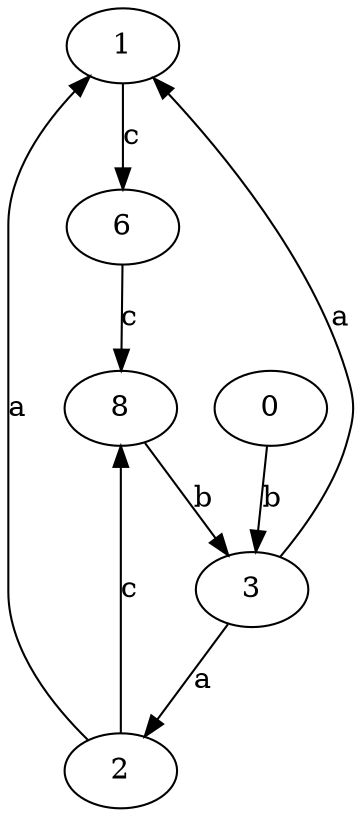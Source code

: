 strict digraph  {
1;
0;
2;
3;
6;
8;
1 -> 6  [label=c];
0 -> 3  [label=b];
2 -> 1  [label=a];
2 -> 8  [label=c];
3 -> 1  [label=a];
3 -> 2  [label=a];
6 -> 8  [label=c];
8 -> 3  [label=b];
}
